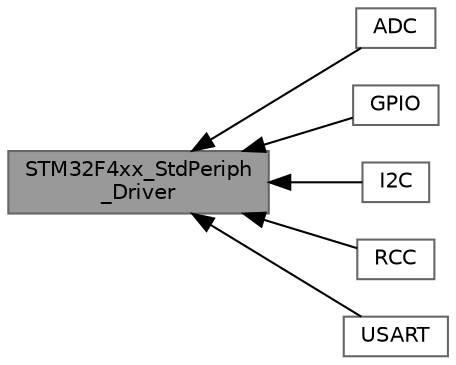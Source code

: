 digraph "STM32F4xx_StdPeriph_Driver"
{
 // LATEX_PDF_SIZE
  bgcolor="transparent";
  edge [fontname=Helvetica,fontsize=10,labelfontname=Helvetica,labelfontsize=10];
  node [fontname=Helvetica,fontsize=10,shape=box,height=0.2,width=0.4];
  rankdir=LR;
  Node2 [id="Node000002",label="ADC",height=0.2,width=0.4,color="grey40", fillcolor="white", style="filled",URL="$group___a_d_c.html",tooltip="ADC driver modules."];
  Node3 [id="Node000003",label="GPIO",height=0.2,width=0.4,color="grey40", fillcolor="white", style="filled",URL="$group___g_p_i_o.html",tooltip="GPIO driver modules."];
  Node4 [id="Node000004",label="I2C",height=0.2,width=0.4,color="grey40", fillcolor="white", style="filled",URL="$group___i2_c.html",tooltip="I2C driver modules."];
  Node5 [id="Node000005",label="RCC",height=0.2,width=0.4,color="grey40", fillcolor="white", style="filled",URL="$group___r_c_c.html",tooltip="RCC driver modules."];
  Node1 [id="Node000001",label="STM32F4xx_StdPeriph\l_Driver",height=0.2,width=0.4,color="gray40", fillcolor="grey60", style="filled", fontcolor="black",tooltip=" "];
  Node6 [id="Node000006",label="USART",height=0.2,width=0.4,color="grey40", fillcolor="white", style="filled",URL="$group___u_s_a_r_t.html",tooltip="USART driver modules."];
  Node1->Node2 [shape=plaintext, dir="back", style="solid"];
  Node1->Node3 [shape=plaintext, dir="back", style="solid"];
  Node1->Node4 [shape=plaintext, dir="back", style="solid"];
  Node1->Node5 [shape=plaintext, dir="back", style="solid"];
  Node1->Node6 [shape=plaintext, dir="back", style="solid"];
}
